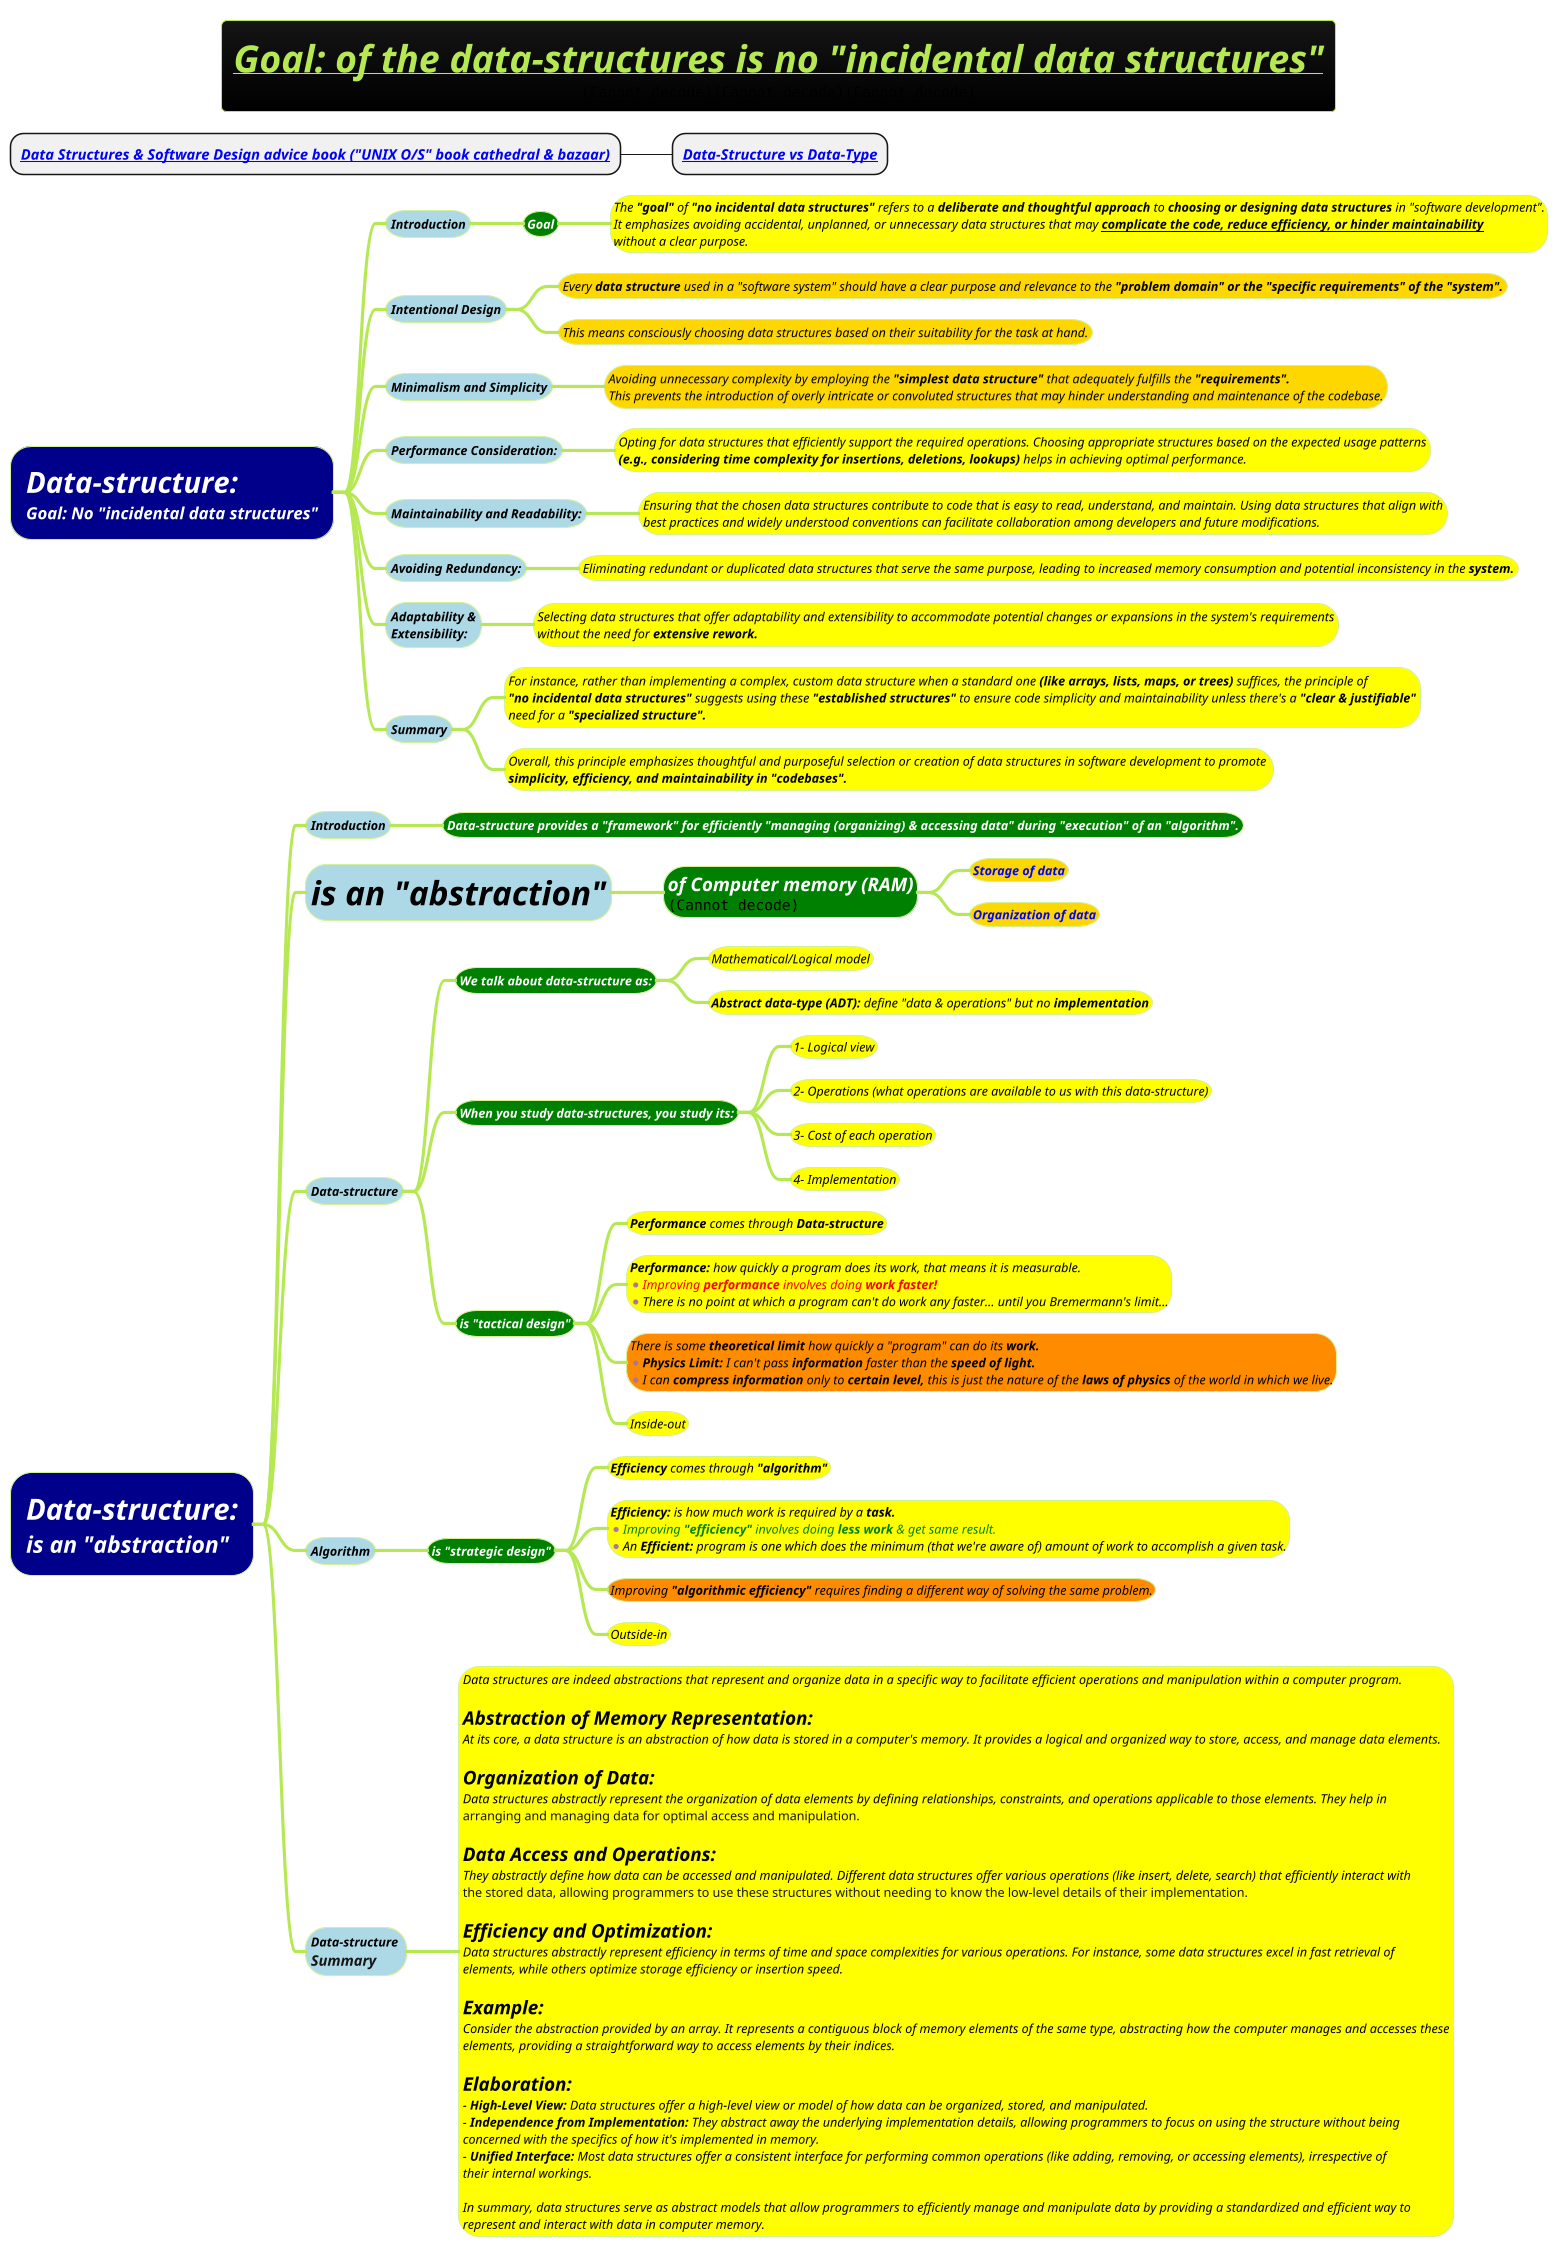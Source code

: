 @startmindmap
title =<i><b><u>Goal: of the data-structures is no "incidental data structures"\n<img:images/img_36.png{scale=0.65}><img:images/img_38.png><img:images/img_37.png{scale=0.65}>
* <i><b>[[docs/books/1-books-backlog/data-structure-and-algorithm/data-structures-and-software-design-advice.puml Data Structures & Software Design advice book ("UNIX O/S" book cathedral & bazaar)]]
** <i><b>[[docs/3-programming-languages/Venkat-Subramaniam/images/img_78.png Data-Structure vs Data-Type]]
!theme hacker
*[#darkblue] =<i><color #white>Data-structure:\n<i><color #white>Goal: No "incidental data structures"
**[#lightblue] <i><color #black><size:12>Introduction
***[#green] <b><i><color #white><size:12>Goal
****[#yellow]:<i><color #black><size:12>The **"goal"** of **"no incidental data structures"** refers to a **deliberate and thoughtful approach** to **choosing or designing data structures** in "software development".
<i><color #black><size:12>It emphasizes avoiding accidental, unplanned, or unnecessary data structures that may <b><u>complicate the code, reduce efficiency, or hinder maintainability
<i><color #black><size:12>without a clear purpose.;
**[#lightblue] <i><color #black><size:12>Intentional Design
***[#gold] <i><color #black><size:12>Every **data structure** used in a "software system" should have a clear purpose and relevance to the **"problem domain" or the "specific requirements" of the "system".**
***[#gold] <i><color #black><size:12>This means consciously choosing data structures based on their suitability for the task at hand.
**[#lightblue] <i><color #black><size:12>Minimalism and Simplicity
***[#gold]:<i><color #black><size:12>Avoiding unnecessary complexity by employing the **"simplest data structure"** that adequately fulfills the <b>"requirements".
<i><color #black><size:12>This prevents the introduction of overly intricate or convoluted structures that may hinder understanding and maintenance of the codebase.;
**[#lightblue] <i><color #black><size:12>Performance Consideration:
***[#yellow]:<i><color #black><size:12>Opting for data structures that efficiently support the required operations. Choosing appropriate structures based on the expected usage patterns
<i><color #black><size:12>**(e.g., considering time complexity for insertions, deletions, lookups)** helps in achieving optimal performance.;
**[#lightblue] <i><color #black><size:12>Maintainability and Readability:
***[#yellow]:<i><color #black><size:12>Ensuring that the chosen data structures contribute to code that is easy to read, understand, and maintain. Using data structures that align with
<i><color #black><size:12>best practices and widely understood conventions can facilitate collaboration among developers and future modifications.;
**[#lightblue] <i><color #black><size:12>Avoiding Redundancy:
***[#yellow] <i><color #black><size:12>Eliminating redundant or duplicated data structures that serve the same purpose, leading to increased memory consumption and potential inconsistency in the <b>system.
**[#lightblue] <i><color #black><size:12>Adaptability &\n<i><color #black><size:12>Extensibility:
***[#yellow] <i><color #black><size:12>Selecting data structures that offer adaptability and extensibility to accommodate potential changes or expansions in the system's requirements\n<i><color #black><size:12>without the need for <b>extensive rework.

**[#lightblue] <i><color #black><size:12>Summary
***[#yellow] <i><color #black><size:12>For instance, rather than implementing a complex, custom data structure when a standard one **(like arrays, lists, maps, or trees)** suffices, the principle of \n<i><color #black><size:12>**"no incidental data structures"** suggests using these **"established structures"** to ensure code simplicity and maintainability unless there's a <b>"clear & justifiable"\n<i><color #black><size:12>need for a <b>"specialized structure".
***[#yellow] <i><color #black><size:12>Overall, this principle emphasizes thoughtful and purposeful selection or creation of data structures in software development to promote \n<i><color #black><size:12><b>simplicity, efficiency, and maintainability in "codebases".

*[#darkblue] =<i><color #white>Data-structure:\n==<i><color #white>is an "abstraction"
**[#lightblue] <i><color #black><size:12>Introduction
***[#green] <b><i><color #white><size:12>Data-structure provides a "framework" for efficiently "managing (organizing) & accessing data" during "execution" of an "algorithm".
**[#lightblue] <i><color #black><size:32>is an "abstraction"
***[#green] <b><i><color #white><size:18>of Computer memory (RAM)\n<img:images/img_39.png>
****[#gold] <b><i><color #blue><size:12>Storage of data
****[#gold] <b><i><color #blue><size:12>Organization of data
**[#lightblue] <i><color #black><size:12>Data-structure
***[#green] <b><i><color #white><size:12>We talk about data-structure as:
****[#yellow] <i><color #black><size:12>Mathematical/Logical model
****[#yellow] <i><color #black><size:12>**Abstract data-type (ADT):** define "data & operations" but no <b>implementation
***[#green] <b><i><color #white><size:12>When you study data-structures, you study its:
****[#yellow] <i><color #black><size:12>1- Logical view
****[#yellow] <i><color #black><size:12>2- Operations (what operations are available to us with this data-structure)
****[#yellow] <i><color #black><size:12>3- Cost of each operation
****[#yellow] <i><color #black><size:12>4- Implementation
***[#green] <b><i><color #white><size:12>is "tactical design"
****[#yellow] <i><color #black><size:12>**Performance** comes through <b>Data-structure
****[#yellow]:<i><color #black><size:12>**Performance:** how quickly a program does its work, that means it is measurable.
*<i><color #red><size:12>Improving **performance** involves doing <b>work faster!
*<i><color #black><size:12>There is no point at which a program can't do work any faster... until you Bremermann's limit...;
****[#darkorange] <i><color #black><size:12>There is some **theoretical limit** how quickly a "program" can do its <b>work.\n*<i><color #black><size:12>**Physics Limit:** I can't pass **information** faster than the <b>speed of light.\n*<i><color #black><size:12>I can **compress information** only to **certain level,** this is just the nature of the **laws of physics** of the world in which we live.
****[#yellow] <i><color #black><size:12>Inside-out
**[#lightblue] <i><color #black><size:12>Algorithm
***[#green] <b><i><color #white><size:12>is "strategic design"
****[#yellow] <i><color #black><size:12>**Efficiency** comes through <b>"algorithm"
****[#yellow]:<i><color #black><size:12>**Efficiency:** is how much work is required by a <b>task.
*<i><color #green><size:12>Improving **"efficiency"** involves doing **less work** & get same result.
*<i><color #black><size:12>An **Efficient:** program is one which does the minimum (that we're aware of) amount of work to accomplish a given task.;
****[#darkorange] <i><color #black><size:12>Improving **"algorithmic efficiency"** requires finding a different way of solving the same problem.
****[#yellow] <i><color #black><size:12>Outside-in
**[#lightblue] <i><color #black><size:12>Data-structure \n<i>Summary
***[#yellow]:<i><color #black><size:12>Data structures are indeed abstractions that represent and organize data in a specific way to facilitate efficient operations and manipulation within a computer program.

<i><color #black><size:18><b>Abstraction of Memory Representation:
<i><color #black><size:12>At its core, a data structure is an abstraction of how data is stored in a computer's memory. It provides a logical and organized way to store, access, and manage data elements.
<i><color #black><size:12>
<i><color #black><size:18><b>Organization of Data:
<i><color #black><size:12>Data structures abstractly represent the organization of data elements by defining relationships, constraints, and operations applicable to those elements. They help in
arranging and managing data for optimal access and manipulation.
<i><color #black><size:12>
<i><color #black><size:18><b>Data Access and Operations:
<i><color #black><size:12>They abstractly define how data can be accessed and manipulated. Different data structures offer various operations (like insert, delete, search) that efficiently interact with
the stored data, allowing programmers to use these structures without needing to know the low-level details of their implementation.

<i><color #black><size:18><b>Efficiency and Optimization:
<i><color #black><size:12>Data structures abstractly represent efficiency in terms of time and space complexities for various operations. For instance, some data structures excel in fast retrieval of
<i><color #black><size:12>elements, while others optimize storage efficiency or insertion speed.

<i><color #black><size:18><b>Example:
<i><color #black><size:12>Consider the abstraction provided by an array. It represents a contiguous block of memory elements of the same type, abstracting how the computer manages and accesses these
<i><color #black><size:12>elements, providing a straightforward way to access elements by their indices.
<i><color #black><size:12>
<i><color #black><size:18><b>Elaboration:
<i><color #black><size:12>- **High-Level View:** Data structures offer a high-level view or model of how data can be organized, stored, and manipulated.
<i><color #black><size:12>- **Independence from Implementation:** They abstract away the underlying implementation details, allowing programmers to focus on using the structure without being
<i><color #black><size:12>concerned with the specifics of how it's implemented in memory.
<i><color #black><size:12>- **Unified Interface:** Most data structures offer a consistent interface for performing common operations (like adding, removing, or accessing elements), irrespective of
<i><color #black><size:12>their internal workings.
<i><color #black><size:12>
<i><color #black><size:12>In summary, data structures serve as abstract models that allow programmers to efficiently manage and manipulate data by providing a standardized and efficient way to
<i><color #black><size:12>represent and interact with data in computer memory.;
@endmindmap

